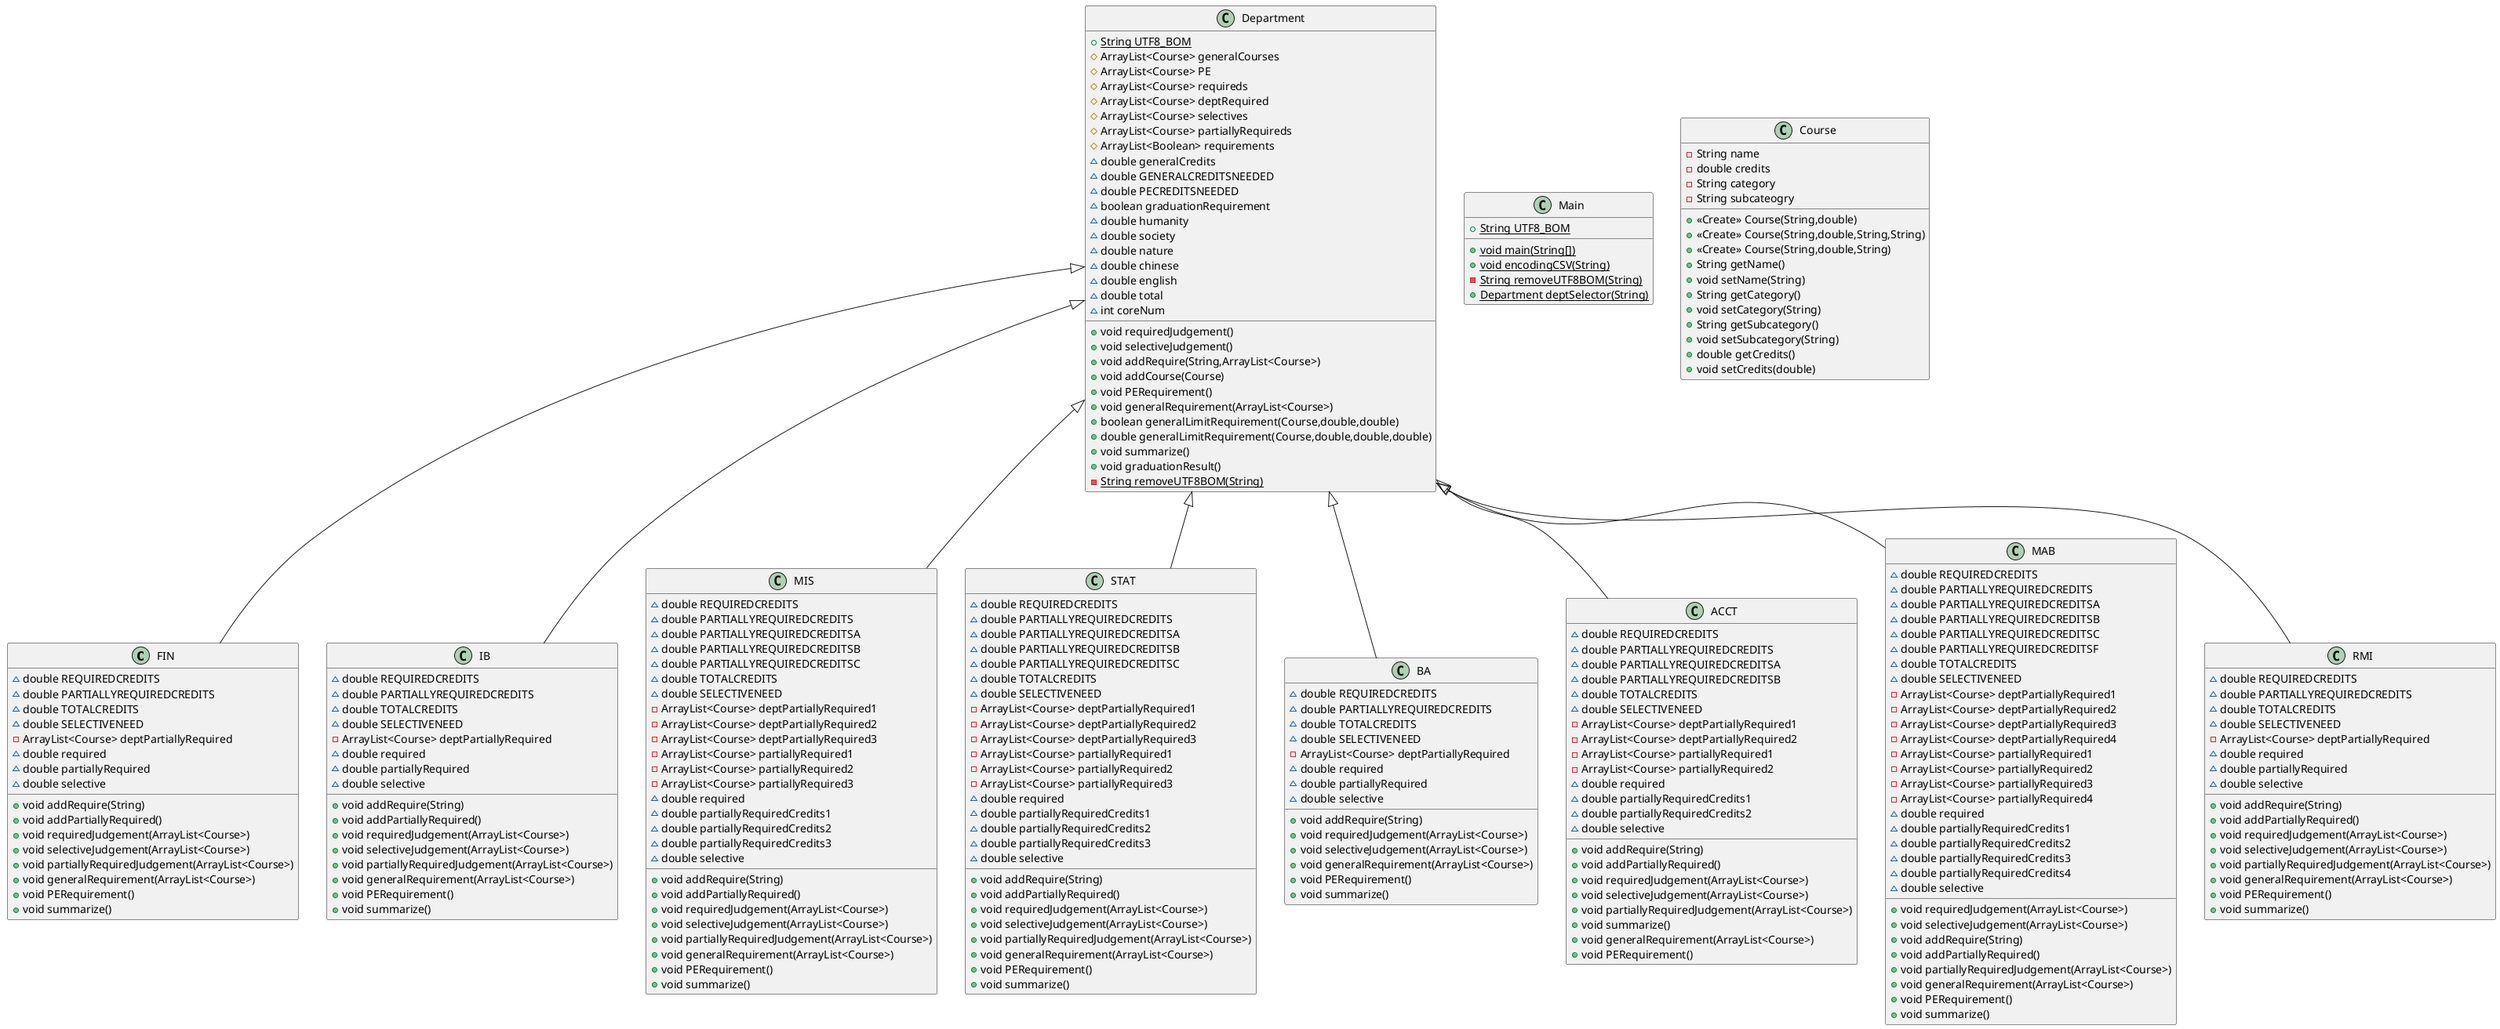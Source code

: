 @startuml
class FIN {
~ double REQUIREDCREDITS
~ double PARTIALLYREQUIREDCREDITS
~ double TOTALCREDITS
~ double SELECTIVENEED
- ArrayList<Course> deptPartiallyRequired
~ double required
~ double partiallyRequired
~ double selective
+ void addRequire(String)
+ void addPartiallyRequired()
+ void requiredJudgement(ArrayList<Course>)
+ void selectiveJudgement(ArrayList<Course>)
+ void partiallyRequiredJudgement(ArrayList<Course>)
+ void generalRequirement(ArrayList<Course>)
+ void PERequirement()
+ void summarize()
}
class Main {
+ {static} String UTF8_BOM
+ {static} void main(String[])
+ {static} void encodingCSV(String)
- {static} String removeUTF8BOM(String)
+ {static} Department deptSelector(String)
}
class IB {
~ double REQUIREDCREDITS
~ double PARTIALLYREQUIREDCREDITS
~ double TOTALCREDITS
~ double SELECTIVENEED
- ArrayList<Course> deptPartiallyRequired
~ double required
~ double partiallyRequired
~ double selective
+ void addRequire(String)
+ void addPartiallyRequired()
+ void requiredJudgement(ArrayList<Course>)
+ void selectiveJudgement(ArrayList<Course>)
+ void partiallyRequiredJudgement(ArrayList<Course>)
+ void generalRequirement(ArrayList<Course>)
+ void PERequirement()
+ void summarize()
}
class MIS {
~ double REQUIREDCREDITS
~ double PARTIALLYREQUIREDCREDITS
~ double PARTIALLYREQUIREDCREDITSA
~ double PARTIALLYREQUIREDCREDITSB
~ double PARTIALLYREQUIREDCREDITSC
~ double TOTALCREDITS
~ double SELECTIVENEED
- ArrayList<Course> deptPartiallyRequired1
- ArrayList<Course> deptPartiallyRequired2
- ArrayList<Course> deptPartiallyRequired3
- ArrayList<Course> partiallyRequired1
- ArrayList<Course> partiallyRequired2
- ArrayList<Course> partiallyRequired3
~ double required
~ double partiallyRequiredCredits1
~ double partiallyRequiredCredits2
~ double partiallyRequiredCredits3
~ double selective
+ void addRequire(String)
+ void addPartiallyRequired()
+ void requiredJudgement(ArrayList<Course>)
+ void selectiveJudgement(ArrayList<Course>)
+ void partiallyRequiredJudgement(ArrayList<Course>)
+ void generalRequirement(ArrayList<Course>)
+ void PERequirement()
+ void summarize()
}
class STAT {
~ double REQUIREDCREDITS
~ double PARTIALLYREQUIREDCREDITS
~ double PARTIALLYREQUIREDCREDITSA
~ double PARTIALLYREQUIREDCREDITSB
~ double PARTIALLYREQUIREDCREDITSC
~ double TOTALCREDITS
~ double SELECTIVENEED
- ArrayList<Course> deptPartiallyRequired1
- ArrayList<Course> deptPartiallyRequired2
- ArrayList<Course> deptPartiallyRequired3
- ArrayList<Course> partiallyRequired1
- ArrayList<Course> partiallyRequired2
- ArrayList<Course> partiallyRequired3
~ double required
~ double partiallyRequiredCredits1
~ double partiallyRequiredCredits2
~ double partiallyRequiredCredits3
~ double selective
+ void addRequire(String)
+ void addPartiallyRequired()
+ void requiredJudgement(ArrayList<Course>)
+ void selectiveJudgement(ArrayList<Course>)
+ void partiallyRequiredJudgement(ArrayList<Course>)
+ void generalRequirement(ArrayList<Course>)
+ void PERequirement()
+ void summarize()
}
class Department {
+ {static} String UTF8_BOM
# ArrayList<Course> generalCourses
# ArrayList<Course> PE
# ArrayList<Course> requireds
# ArrayList<Course> deptRequired
# ArrayList<Course> selectives
# ArrayList<Course> partiallyRequireds
# ArrayList<Boolean> requirements
~ double generalCredits
~ double GENERALCREDITSNEEDED
~ double PECREDITSNEEDED
~ boolean graduationRequirement
~ double humanity
~ double society
~ double nature
~ double chinese
~ double english
~ double total
~ int coreNum
+ void requiredJudgement()
+ void selectiveJudgement()
+ void addRequire(String,ArrayList<Course>)
+ void addCourse(Course)
+ void PERequirement()
+ void generalRequirement(ArrayList<Course>)
+ boolean generalLimitRequirement(Course,double,double)
+ double generalLimitRequirement(Course,double,double,double)
+ void summarize()
+ void graduationResult()
- {static} String removeUTF8BOM(String)
}
class Course {
- String name
- double credits
- String category
- String subcateogry
+ <<Create>> Course(String,double)
+ <<Create>> Course(String,double,String,String)
+ <<Create>> Course(String,double,String)
+ String getName()
+ void setName(String)
+ String getCategory()
+ void setCategory(String)
+ String getSubcategory()
+ void setSubcategory(String)
+ double getCredits()
+ void setCredits(double)
}
class BA {
~ double REQUIREDCREDITS
~ double PARTIALLYREQUIREDCREDITS
~ double TOTALCREDITS
~ double SELECTIVENEED
- ArrayList<Course> deptPartiallyRequired
~ double required
~ double partiallyRequired
~ double selective
+ void addRequire(String)
+ void requiredJudgement(ArrayList<Course>)
+ void selectiveJudgement(ArrayList<Course>)
+ void generalRequirement(ArrayList<Course>)
+ void PERequirement()
+ void summarize()
}
class ACCT {
~ double REQUIREDCREDITS
~ double PARTIALLYREQUIREDCREDITS
~ double PARTIALLYREQUIREDCREDITSA
~ double PARTIALLYREQUIREDCREDITSB
~ double TOTALCREDITS
~ double SELECTIVENEED
- ArrayList<Course> deptPartiallyRequired1
- ArrayList<Course> deptPartiallyRequired2
- ArrayList<Course> partiallyRequired1
- ArrayList<Course> partiallyRequired2
~ double required
~ double partiallyRequiredCredits1
~ double partiallyRequiredCredits2
~ double selective
+ void addRequire(String)
+ void addPartiallyRequired()
+ void requiredJudgement(ArrayList<Course>)
+ void selectiveJudgement(ArrayList<Course>)
+ void partiallyRequiredJudgement(ArrayList<Course>)
+ void summarize()
+ void generalRequirement(ArrayList<Course>)
+ void PERequirement()
}
class MAB {
~ double REQUIREDCREDITS
~ double PARTIALLYREQUIREDCREDITS
~ double PARTIALLYREQUIREDCREDITSA
~ double PARTIALLYREQUIREDCREDITSB
~ double PARTIALLYREQUIREDCREDITSC
~ double PARTIALLYREQUIREDCREDITSF
~ double TOTALCREDITS
~ double SELECTIVENEED
- ArrayList<Course> deptPartiallyRequired1
- ArrayList<Course> deptPartiallyRequired2
- ArrayList<Course> deptPartiallyRequired3
- ArrayList<Course> deptPartiallyRequired4
- ArrayList<Course> partiallyRequired1
- ArrayList<Course> partiallyRequired2
- ArrayList<Course> partiallyRequired3
- ArrayList<Course> partiallyRequired4
~ double required
~ double partiallyRequiredCredits1
~ double partiallyRequiredCredits2
~ double partiallyRequiredCredits3
~ double partiallyRequiredCredits4
~ double selective
+ void requiredJudgement(ArrayList<Course>)
+ void selectiveJudgement(ArrayList<Course>)
+ void addRequire(String)
+ void addPartiallyRequired()
+ void partiallyRequiredJudgement(ArrayList<Course>)
+ void generalRequirement(ArrayList<Course>)
+ void PERequirement()
+ void summarize()
}
class RMI {
~ double REQUIREDCREDITS
~ double PARTIALLYREQUIREDCREDITS
~ double TOTALCREDITS
~ double SELECTIVENEED
- ArrayList<Course> deptPartiallyRequired
~ double required
~ double partiallyRequired
~ double selective
+ void addRequire(String)
+ void addPartiallyRequired()
+ void requiredJudgement(ArrayList<Course>)
+ void selectiveJudgement(ArrayList<Course>)
+ void partiallyRequiredJudgement(ArrayList<Course>)
+ void generalRequirement(ArrayList<Course>)
+ void PERequirement()
+ void summarize()
}


Department <|-- FIN
Department <|-- IB
Department <|-- MIS
Department <|-- STAT
Department <|-- BA
Department <|-- ACCT
Department <|-- MAB
Department <|-- RMI
@enduml